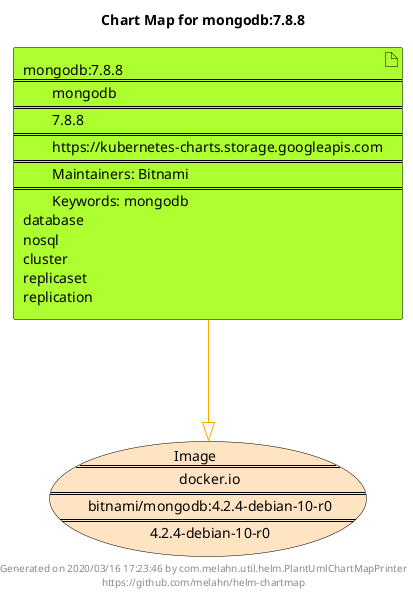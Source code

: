 @startuml
skinparam linetype ortho
skinparam backgroundColor white
skinparam usecaseBorderColor black
skinparam usecaseArrowColor LightSlateGray
skinparam artifactBorderColor black
skinparam artifactArrowColor LightSlateGray

title Chart Map for mongodb:7.8.8

'There is one referenced Helm Chart
artifact "mongodb:7.8.8\n====\n\tmongodb\n====\n\t7.8.8\n====\n\thttps://kubernetes-charts.storage.googleapis.com\n====\n\tMaintainers: Bitnami\n====\n\tKeywords: mongodb\ndatabase\nnosql\ncluster\nreplicaset\nreplication" as mongodb_7_8_8 #GreenYellow

'There is one referenced Docker Image
usecase "Image\n====\n\tdocker.io\n====\n\tbitnami/mongodb:4.2.4-debian-10-r0\n====\n\t4.2.4-debian-10-r0" as docker_io_bitnami_mongodb_4_2_4_debian_10_r0 #Bisque

'Chart Dependencies
mongodb_7_8_8--[#orange]-|>docker_io_bitnami_mongodb_4_2_4_debian_10_r0

center footer Generated on 2020/03/16 17:23:46 by com.melahn.util.helm.PlantUmlChartMapPrinter\nhttps://github.com/melahn/helm-chartmap
@enduml
